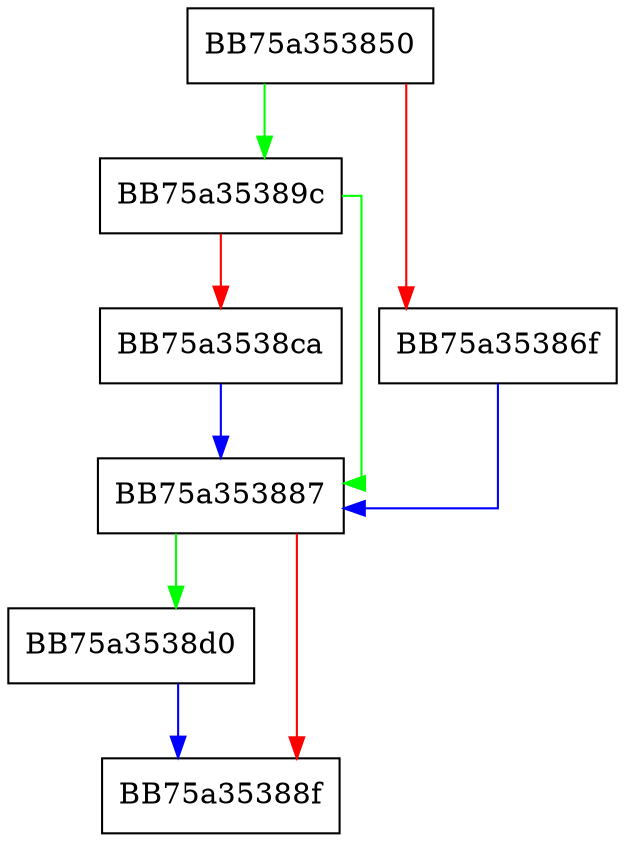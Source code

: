 digraph _validate_model_size {
  node [shape="box"];
  graph [splines=ortho];
  BB75a353850 -> BB75a35389c [color="green"];
  BB75a353850 -> BB75a35386f [color="red"];
  BB75a35386f -> BB75a353887 [color="blue"];
  BB75a353887 -> BB75a3538d0 [color="green"];
  BB75a353887 -> BB75a35388f [color="red"];
  BB75a35389c -> BB75a353887 [color="green"];
  BB75a35389c -> BB75a3538ca [color="red"];
  BB75a3538ca -> BB75a353887 [color="blue"];
  BB75a3538d0 -> BB75a35388f [color="blue"];
}